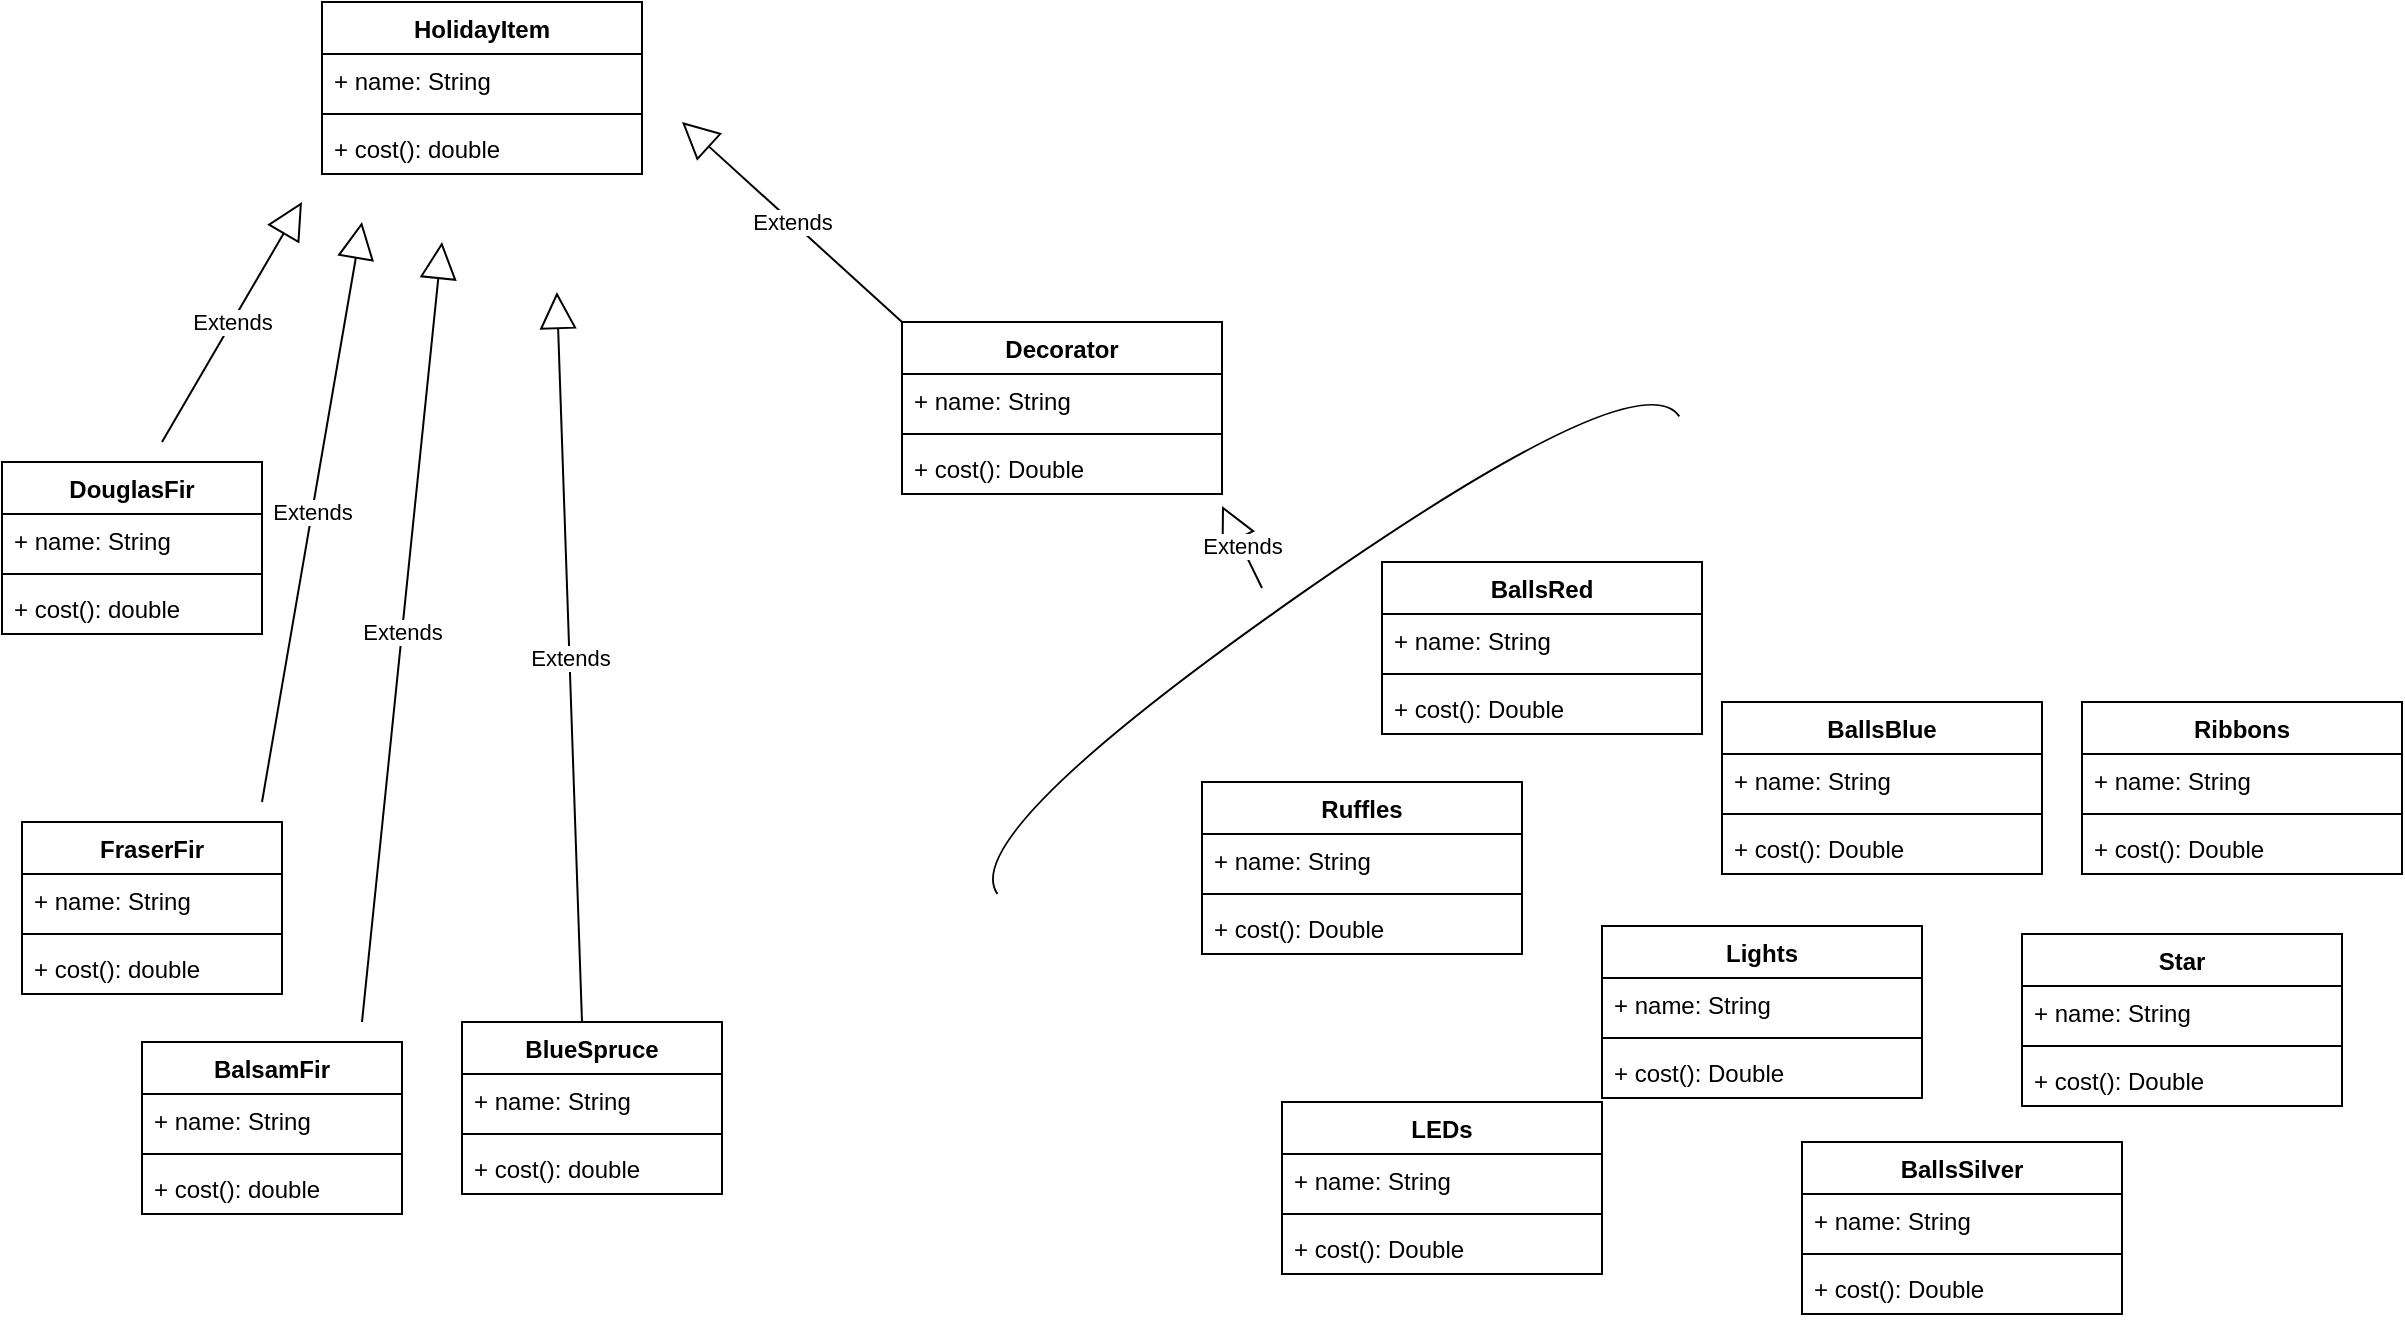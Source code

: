 <mxfile version="13.0.1" type="device"><diagram id="Bt27HaI6bKs_LqxglxV4" name="Page-1"><mxGraphModel dx="1396" dy="682" grid="1" gridSize="10" guides="1" tooltips="1" connect="1" arrows="1" fold="1" page="1" pageScale="1" pageWidth="1654" pageHeight="1169" math="0" shadow="0"><root><mxCell id="0"/><mxCell id="1" parent="0"/><mxCell id="FDLax4peNgH3gM4baNXv-1" value="HolidayItem" style="swimlane;fontStyle=1;align=center;verticalAlign=top;childLayout=stackLayout;horizontal=1;startSize=26;horizontalStack=0;resizeParent=1;resizeParentMax=0;resizeLast=0;collapsible=1;marginBottom=0;" vertex="1" parent="1"><mxGeometry x="160" y="80" width="160" height="86" as="geometry"/></mxCell><mxCell id="FDLax4peNgH3gM4baNXv-2" value="+ name: String" style="text;strokeColor=none;fillColor=none;align=left;verticalAlign=top;spacingLeft=4;spacingRight=4;overflow=hidden;rotatable=0;points=[[0,0.5],[1,0.5]];portConstraint=eastwest;" vertex="1" parent="FDLax4peNgH3gM4baNXv-1"><mxGeometry y="26" width="160" height="26" as="geometry"/></mxCell><mxCell id="FDLax4peNgH3gM4baNXv-3" value="" style="line;strokeWidth=1;fillColor=none;align=left;verticalAlign=middle;spacingTop=-1;spacingLeft=3;spacingRight=3;rotatable=0;labelPosition=right;points=[];portConstraint=eastwest;" vertex="1" parent="FDLax4peNgH3gM4baNXv-1"><mxGeometry y="52" width="160" height="8" as="geometry"/></mxCell><mxCell id="FDLax4peNgH3gM4baNXv-4" value="+ cost(): double" style="text;strokeColor=none;fillColor=none;align=left;verticalAlign=top;spacingLeft=4;spacingRight=4;overflow=hidden;rotatable=0;points=[[0,0.5],[1,0.5]];portConstraint=eastwest;" vertex="1" parent="FDLax4peNgH3gM4baNXv-1"><mxGeometry y="60" width="160" height="26" as="geometry"/></mxCell><mxCell id="FDLax4peNgH3gM4baNXv-5" value="Extends" style="endArrow=block;endSize=16;endFill=0;html=1;" edge="1" parent="1"><mxGeometry width="160" relative="1" as="geometry"><mxPoint x="80" y="300" as="sourcePoint"/><mxPoint x="150" y="180" as="targetPoint"/></mxGeometry></mxCell><mxCell id="FDLax4peNgH3gM4baNXv-6" value="Extends" style="endArrow=block;endSize=16;endFill=0;html=1;" edge="1" parent="1"><mxGeometry width="160" relative="1" as="geometry"><mxPoint x="130" y="480" as="sourcePoint"/><mxPoint x="180" y="190" as="targetPoint"/></mxGeometry></mxCell><mxCell id="FDLax4peNgH3gM4baNXv-7" value="Extends" style="endArrow=block;endSize=16;endFill=0;html=1;" edge="1" parent="1"><mxGeometry width="160" relative="1" as="geometry"><mxPoint x="180" y="590" as="sourcePoint"/><mxPoint x="220" y="200" as="targetPoint"/></mxGeometry></mxCell><mxCell id="FDLax4peNgH3gM4baNXv-8" value="Extends" style="endArrow=block;endSize=16;endFill=0;html=1;" edge="1" parent="1"><mxGeometry width="160" relative="1" as="geometry"><mxPoint x="450" y="240" as="sourcePoint"/><mxPoint x="340" y="140" as="targetPoint"/></mxGeometry></mxCell><mxCell id="FDLax4peNgH3gM4baNXv-10" value="DouglasFir" style="swimlane;fontStyle=1;align=center;verticalAlign=top;childLayout=stackLayout;horizontal=1;startSize=26;horizontalStack=0;resizeParent=1;resizeParentMax=0;resizeLast=0;collapsible=1;marginBottom=0;" vertex="1" parent="1"><mxGeometry y="310" width="130" height="86" as="geometry"/></mxCell><mxCell id="FDLax4peNgH3gM4baNXv-11" value="+ name: String" style="text;strokeColor=none;fillColor=none;align=left;verticalAlign=top;spacingLeft=4;spacingRight=4;overflow=hidden;rotatable=0;points=[[0,0.5],[1,0.5]];portConstraint=eastwest;" vertex="1" parent="FDLax4peNgH3gM4baNXv-10"><mxGeometry y="26" width="130" height="26" as="geometry"/></mxCell><mxCell id="FDLax4peNgH3gM4baNXv-12" value="" style="line;strokeWidth=1;fillColor=none;align=left;verticalAlign=middle;spacingTop=-1;spacingLeft=3;spacingRight=3;rotatable=0;labelPosition=right;points=[];portConstraint=eastwest;" vertex="1" parent="FDLax4peNgH3gM4baNXv-10"><mxGeometry y="52" width="130" height="8" as="geometry"/></mxCell><mxCell id="FDLax4peNgH3gM4baNXv-13" value="+ cost(): double" style="text;strokeColor=none;fillColor=none;align=left;verticalAlign=top;spacingLeft=4;spacingRight=4;overflow=hidden;rotatable=0;points=[[0,0.5],[1,0.5]];portConstraint=eastwest;" vertex="1" parent="FDLax4peNgH3gM4baNXv-10"><mxGeometry y="60" width="130" height="26" as="geometry"/></mxCell><mxCell id="FDLax4peNgH3gM4baNXv-14" value="FraserFir" style="swimlane;fontStyle=1;align=center;verticalAlign=top;childLayout=stackLayout;horizontal=1;startSize=26;horizontalStack=0;resizeParent=1;resizeParentMax=0;resizeLast=0;collapsible=1;marginBottom=0;" vertex="1" parent="1"><mxGeometry x="10" y="490" width="130" height="86" as="geometry"/></mxCell><mxCell id="FDLax4peNgH3gM4baNXv-15" value="+ name: String" style="text;strokeColor=none;fillColor=none;align=left;verticalAlign=top;spacingLeft=4;spacingRight=4;overflow=hidden;rotatable=0;points=[[0,0.5],[1,0.5]];portConstraint=eastwest;" vertex="1" parent="FDLax4peNgH3gM4baNXv-14"><mxGeometry y="26" width="130" height="26" as="geometry"/></mxCell><mxCell id="FDLax4peNgH3gM4baNXv-16" value="" style="line;strokeWidth=1;fillColor=none;align=left;verticalAlign=middle;spacingTop=-1;spacingLeft=3;spacingRight=3;rotatable=0;labelPosition=right;points=[];portConstraint=eastwest;" vertex="1" parent="FDLax4peNgH3gM4baNXv-14"><mxGeometry y="52" width="130" height="8" as="geometry"/></mxCell><mxCell id="FDLax4peNgH3gM4baNXv-17" value="+ cost(): double" style="text;strokeColor=none;fillColor=none;align=left;verticalAlign=top;spacingLeft=4;spacingRight=4;overflow=hidden;rotatable=0;points=[[0,0.5],[1,0.5]];portConstraint=eastwest;" vertex="1" parent="FDLax4peNgH3gM4baNXv-14"><mxGeometry y="60" width="130" height="26" as="geometry"/></mxCell><mxCell id="FDLax4peNgH3gM4baNXv-18" value="BalsamFir" style="swimlane;fontStyle=1;align=center;verticalAlign=top;childLayout=stackLayout;horizontal=1;startSize=26;horizontalStack=0;resizeParent=1;resizeParentMax=0;resizeLast=0;collapsible=1;marginBottom=0;" vertex="1" parent="1"><mxGeometry x="70" y="600" width="130" height="86" as="geometry"/></mxCell><mxCell id="FDLax4peNgH3gM4baNXv-19" value="+ name: String" style="text;strokeColor=none;fillColor=none;align=left;verticalAlign=top;spacingLeft=4;spacingRight=4;overflow=hidden;rotatable=0;points=[[0,0.5],[1,0.5]];portConstraint=eastwest;" vertex="1" parent="FDLax4peNgH3gM4baNXv-18"><mxGeometry y="26" width="130" height="26" as="geometry"/></mxCell><mxCell id="FDLax4peNgH3gM4baNXv-20" value="" style="line;strokeWidth=1;fillColor=none;align=left;verticalAlign=middle;spacingTop=-1;spacingLeft=3;spacingRight=3;rotatable=0;labelPosition=right;points=[];portConstraint=eastwest;" vertex="1" parent="FDLax4peNgH3gM4baNXv-18"><mxGeometry y="52" width="130" height="8" as="geometry"/></mxCell><mxCell id="FDLax4peNgH3gM4baNXv-21" value="+ cost(): double" style="text;strokeColor=none;fillColor=none;align=left;verticalAlign=top;spacingLeft=4;spacingRight=4;overflow=hidden;rotatable=0;points=[[0,0.5],[1,0.5]];portConstraint=eastwest;" vertex="1" parent="FDLax4peNgH3gM4baNXv-18"><mxGeometry y="60" width="130" height="26" as="geometry"/></mxCell><mxCell id="FDLax4peNgH3gM4baNXv-22" value="BlueSpruce" style="swimlane;fontStyle=1;align=center;verticalAlign=top;childLayout=stackLayout;horizontal=1;startSize=26;horizontalStack=0;resizeParent=1;resizeParentMax=0;resizeLast=0;collapsible=1;marginBottom=0;" vertex="1" parent="1"><mxGeometry x="230" y="590" width="130" height="86" as="geometry"/></mxCell><mxCell id="FDLax4peNgH3gM4baNXv-23" value="+ name: String" style="text;strokeColor=none;fillColor=none;align=left;verticalAlign=top;spacingLeft=4;spacingRight=4;overflow=hidden;rotatable=0;points=[[0,0.5],[1,0.5]];portConstraint=eastwest;" vertex="1" parent="FDLax4peNgH3gM4baNXv-22"><mxGeometry y="26" width="130" height="26" as="geometry"/></mxCell><mxCell id="FDLax4peNgH3gM4baNXv-24" value="" style="line;strokeWidth=1;fillColor=none;align=left;verticalAlign=middle;spacingTop=-1;spacingLeft=3;spacingRight=3;rotatable=0;labelPosition=right;points=[];portConstraint=eastwest;" vertex="1" parent="FDLax4peNgH3gM4baNXv-22"><mxGeometry y="52" width="130" height="8" as="geometry"/></mxCell><mxCell id="FDLax4peNgH3gM4baNXv-25" value="+ cost(): double" style="text;strokeColor=none;fillColor=none;align=left;verticalAlign=top;spacingLeft=4;spacingRight=4;overflow=hidden;rotatable=0;points=[[0,0.5],[1,0.5]];portConstraint=eastwest;" vertex="1" parent="FDLax4peNgH3gM4baNXv-22"><mxGeometry y="60" width="130" height="26" as="geometry"/></mxCell><mxCell id="FDLax4peNgH3gM4baNXv-30" value="Extends" style="endArrow=block;endSize=16;endFill=0;html=1;" edge="1" parent="1"><mxGeometry width="160" relative="1" as="geometry"><mxPoint x="290" y="590" as="sourcePoint"/><mxPoint x="277.436" y="225" as="targetPoint"/></mxGeometry></mxCell><mxCell id="FDLax4peNgH3gM4baNXv-39" value="Lights" style="swimlane;fontStyle=1;align=center;verticalAlign=top;childLayout=stackLayout;horizontal=1;startSize=26;horizontalStack=0;resizeParent=1;resizeParentMax=0;resizeLast=0;collapsible=1;marginBottom=0;" vertex="1" parent="1"><mxGeometry x="800" y="542" width="160" height="86" as="geometry"/></mxCell><mxCell id="FDLax4peNgH3gM4baNXv-40" value="+ name: String" style="text;strokeColor=none;fillColor=none;align=left;verticalAlign=top;spacingLeft=4;spacingRight=4;overflow=hidden;rotatable=0;points=[[0,0.5],[1,0.5]];portConstraint=eastwest;" vertex="1" parent="FDLax4peNgH3gM4baNXv-39"><mxGeometry y="26" width="160" height="26" as="geometry"/></mxCell><mxCell id="FDLax4peNgH3gM4baNXv-41" value="" style="line;strokeWidth=1;fillColor=none;align=left;verticalAlign=middle;spacingTop=-1;spacingLeft=3;spacingRight=3;rotatable=0;labelPosition=right;points=[];portConstraint=eastwest;" vertex="1" parent="FDLax4peNgH3gM4baNXv-39"><mxGeometry y="52" width="160" height="8" as="geometry"/></mxCell><mxCell id="FDLax4peNgH3gM4baNXv-42" value="+ cost(): Double" style="text;strokeColor=none;fillColor=none;align=left;verticalAlign=top;spacingLeft=4;spacingRight=4;overflow=hidden;rotatable=0;points=[[0,0.5],[1,0.5]];portConstraint=eastwest;" vertex="1" parent="FDLax4peNgH3gM4baNXv-39"><mxGeometry y="60" width="160" height="26" as="geometry"/></mxCell><mxCell id="FDLax4peNgH3gM4baNXv-59" value="LEDs" style="swimlane;fontStyle=1;align=center;verticalAlign=top;childLayout=stackLayout;horizontal=1;startSize=26;horizontalStack=0;resizeParent=1;resizeParentMax=0;resizeLast=0;collapsible=1;marginBottom=0;" vertex="1" parent="1"><mxGeometry x="640" y="630" width="160" height="86" as="geometry"/></mxCell><mxCell id="FDLax4peNgH3gM4baNXv-60" value="+ name: String" style="text;strokeColor=none;fillColor=none;align=left;verticalAlign=top;spacingLeft=4;spacingRight=4;overflow=hidden;rotatable=0;points=[[0,0.5],[1,0.5]];portConstraint=eastwest;" vertex="1" parent="FDLax4peNgH3gM4baNXv-59"><mxGeometry y="26" width="160" height="26" as="geometry"/></mxCell><mxCell id="FDLax4peNgH3gM4baNXv-61" value="" style="line;strokeWidth=1;fillColor=none;align=left;verticalAlign=middle;spacingTop=-1;spacingLeft=3;spacingRight=3;rotatable=0;labelPosition=right;points=[];portConstraint=eastwest;" vertex="1" parent="FDLax4peNgH3gM4baNXv-59"><mxGeometry y="52" width="160" height="8" as="geometry"/></mxCell><mxCell id="FDLax4peNgH3gM4baNXv-62" value="+ cost(): Double" style="text;strokeColor=none;fillColor=none;align=left;verticalAlign=top;spacingLeft=4;spacingRight=4;overflow=hidden;rotatable=0;points=[[0,0.5],[1,0.5]];portConstraint=eastwest;" vertex="1" parent="FDLax4peNgH3gM4baNXv-59"><mxGeometry y="60" width="160" height="26" as="geometry"/></mxCell><mxCell id="FDLax4peNgH3gM4baNXv-63" value="Extends" style="endArrow=block;endSize=16;endFill=0;html=1;" edge="1" parent="1"><mxGeometry width="160" relative="1" as="geometry"><mxPoint x="630" y="373" as="sourcePoint"/><mxPoint x="610" y="332" as="targetPoint"/></mxGeometry></mxCell><mxCell id="FDLax4peNgH3gM4baNXv-26" value="Decorator" style="swimlane;fontStyle=1;align=center;verticalAlign=top;childLayout=stackLayout;horizontal=1;startSize=26;horizontalStack=0;resizeParent=1;resizeParentMax=0;resizeLast=0;collapsible=1;marginBottom=0;" vertex="1" parent="1"><mxGeometry x="450" y="240" width="160" height="86" as="geometry"/></mxCell><mxCell id="FDLax4peNgH3gM4baNXv-27" value="+ name: String" style="text;strokeColor=none;fillColor=none;align=left;verticalAlign=top;spacingLeft=4;spacingRight=4;overflow=hidden;rotatable=0;points=[[0,0.5],[1,0.5]];portConstraint=eastwest;" vertex="1" parent="FDLax4peNgH3gM4baNXv-26"><mxGeometry y="26" width="160" height="26" as="geometry"/></mxCell><mxCell id="FDLax4peNgH3gM4baNXv-28" value="" style="line;strokeWidth=1;fillColor=none;align=left;verticalAlign=middle;spacingTop=-1;spacingLeft=3;spacingRight=3;rotatable=0;labelPosition=right;points=[];portConstraint=eastwest;" vertex="1" parent="FDLax4peNgH3gM4baNXv-26"><mxGeometry y="52" width="160" height="8" as="geometry"/></mxCell><mxCell id="FDLax4peNgH3gM4baNXv-29" value="+ cost(): Double" style="text;strokeColor=none;fillColor=none;align=left;verticalAlign=top;spacingLeft=4;spacingRight=4;overflow=hidden;rotatable=0;points=[[0,0.5],[1,0.5]];portConstraint=eastwest;" vertex="1" parent="FDLax4peNgH3gM4baNXv-26"><mxGeometry y="60" width="160" height="26" as="geometry"/></mxCell><mxCell id="FDLax4peNgH3gM4baNXv-31" value="Star" style="swimlane;fontStyle=1;align=center;verticalAlign=top;childLayout=stackLayout;horizontal=1;startSize=26;horizontalStack=0;resizeParent=1;resizeParentMax=0;resizeLast=0;collapsible=1;marginBottom=0;" vertex="1" parent="1"><mxGeometry x="1010" y="546" width="160" height="86" as="geometry"/></mxCell><mxCell id="FDLax4peNgH3gM4baNXv-32" value="+ name: String" style="text;strokeColor=none;fillColor=none;align=left;verticalAlign=top;spacingLeft=4;spacingRight=4;overflow=hidden;rotatable=0;points=[[0,0.5],[1,0.5]];portConstraint=eastwest;" vertex="1" parent="FDLax4peNgH3gM4baNXv-31"><mxGeometry y="26" width="160" height="26" as="geometry"/></mxCell><mxCell id="FDLax4peNgH3gM4baNXv-33" value="" style="line;strokeWidth=1;fillColor=none;align=left;verticalAlign=middle;spacingTop=-1;spacingLeft=3;spacingRight=3;rotatable=0;labelPosition=right;points=[];portConstraint=eastwest;" vertex="1" parent="FDLax4peNgH3gM4baNXv-31"><mxGeometry y="52" width="160" height="8" as="geometry"/></mxCell><mxCell id="FDLax4peNgH3gM4baNXv-34" value="+ cost(): Double" style="text;strokeColor=none;fillColor=none;align=left;verticalAlign=top;spacingLeft=4;spacingRight=4;overflow=hidden;rotatable=0;points=[[0,0.5],[1,0.5]];portConstraint=eastwest;" vertex="1" parent="FDLax4peNgH3gM4baNXv-31"><mxGeometry y="60" width="160" height="26" as="geometry"/></mxCell><mxCell id="FDLax4peNgH3gM4baNXv-51" value="BallsSilver" style="swimlane;fontStyle=1;align=center;verticalAlign=top;childLayout=stackLayout;horizontal=1;startSize=26;horizontalStack=0;resizeParent=1;resizeParentMax=0;resizeLast=0;collapsible=1;marginBottom=0;" vertex="1" parent="1"><mxGeometry x="900" y="650" width="160" height="86" as="geometry"/></mxCell><mxCell id="FDLax4peNgH3gM4baNXv-52" value="+ name: String" style="text;strokeColor=none;fillColor=none;align=left;verticalAlign=top;spacingLeft=4;spacingRight=4;overflow=hidden;rotatable=0;points=[[0,0.5],[1,0.5]];portConstraint=eastwest;" vertex="1" parent="FDLax4peNgH3gM4baNXv-51"><mxGeometry y="26" width="160" height="26" as="geometry"/></mxCell><mxCell id="FDLax4peNgH3gM4baNXv-53" value="" style="line;strokeWidth=1;fillColor=none;align=left;verticalAlign=middle;spacingTop=-1;spacingLeft=3;spacingRight=3;rotatable=0;labelPosition=right;points=[];portConstraint=eastwest;" vertex="1" parent="FDLax4peNgH3gM4baNXv-51"><mxGeometry y="52" width="160" height="8" as="geometry"/></mxCell><mxCell id="FDLax4peNgH3gM4baNXv-54" value="+ cost(): Double" style="text;strokeColor=none;fillColor=none;align=left;verticalAlign=top;spacingLeft=4;spacingRight=4;overflow=hidden;rotatable=0;points=[[0,0.5],[1,0.5]];portConstraint=eastwest;" vertex="1" parent="FDLax4peNgH3gM4baNXv-51"><mxGeometry y="60" width="160" height="26" as="geometry"/></mxCell><mxCell id="FDLax4peNgH3gM4baNXv-64" value="" style="shape=requiredInterface;html=1;verticalLabelPosition=bottom;rotation=-125;" vertex="1" parent="1"><mxGeometry x="640" y="183.75" width="35.8" height="416.25" as="geometry"/></mxCell><mxCell id="FDLax4peNgH3gM4baNXv-43" value="BallsRed" style="swimlane;fontStyle=1;align=center;verticalAlign=top;childLayout=stackLayout;horizontal=1;startSize=26;horizontalStack=0;resizeParent=1;resizeParentMax=0;resizeLast=0;collapsible=1;marginBottom=0;" vertex="1" parent="1"><mxGeometry x="690" y="360" width="160" height="86" as="geometry"/></mxCell><mxCell id="FDLax4peNgH3gM4baNXv-44" value="+ name: String" style="text;strokeColor=none;fillColor=none;align=left;verticalAlign=top;spacingLeft=4;spacingRight=4;overflow=hidden;rotatable=0;points=[[0,0.5],[1,0.5]];portConstraint=eastwest;" vertex="1" parent="FDLax4peNgH3gM4baNXv-43"><mxGeometry y="26" width="160" height="26" as="geometry"/></mxCell><mxCell id="FDLax4peNgH3gM4baNXv-45" value="" style="line;strokeWidth=1;fillColor=none;align=left;verticalAlign=middle;spacingTop=-1;spacingLeft=3;spacingRight=3;rotatable=0;labelPosition=right;points=[];portConstraint=eastwest;" vertex="1" parent="FDLax4peNgH3gM4baNXv-43"><mxGeometry y="52" width="160" height="8" as="geometry"/></mxCell><mxCell id="FDLax4peNgH3gM4baNXv-46" value="+ cost(): Double" style="text;strokeColor=none;fillColor=none;align=left;verticalAlign=top;spacingLeft=4;spacingRight=4;overflow=hidden;rotatable=0;points=[[0,0.5],[1,0.5]];portConstraint=eastwest;" vertex="1" parent="FDLax4peNgH3gM4baNXv-43"><mxGeometry y="60" width="160" height="26" as="geometry"/></mxCell><mxCell id="FDLax4peNgH3gM4baNXv-55" value="Ribbons" style="swimlane;fontStyle=1;align=center;verticalAlign=top;childLayout=stackLayout;horizontal=1;startSize=26;horizontalStack=0;resizeParent=1;resizeParentMax=0;resizeLast=0;collapsible=1;marginBottom=0;" vertex="1" parent="1"><mxGeometry x="1040" y="430" width="160" height="86" as="geometry"/></mxCell><mxCell id="FDLax4peNgH3gM4baNXv-56" value="+ name: String" style="text;strokeColor=none;fillColor=none;align=left;verticalAlign=top;spacingLeft=4;spacingRight=4;overflow=hidden;rotatable=0;points=[[0,0.5],[1,0.5]];portConstraint=eastwest;" vertex="1" parent="FDLax4peNgH3gM4baNXv-55"><mxGeometry y="26" width="160" height="26" as="geometry"/></mxCell><mxCell id="FDLax4peNgH3gM4baNXv-57" value="" style="line;strokeWidth=1;fillColor=none;align=left;verticalAlign=middle;spacingTop=-1;spacingLeft=3;spacingRight=3;rotatable=0;labelPosition=right;points=[];portConstraint=eastwest;" vertex="1" parent="FDLax4peNgH3gM4baNXv-55"><mxGeometry y="52" width="160" height="8" as="geometry"/></mxCell><mxCell id="FDLax4peNgH3gM4baNXv-58" value="+ cost(): Double" style="text;strokeColor=none;fillColor=none;align=left;verticalAlign=top;spacingLeft=4;spacingRight=4;overflow=hidden;rotatable=0;points=[[0,0.5],[1,0.5]];portConstraint=eastwest;" vertex="1" parent="FDLax4peNgH3gM4baNXv-55"><mxGeometry y="60" width="160" height="26" as="geometry"/></mxCell><mxCell id="FDLax4peNgH3gM4baNXv-35" value="Ruffles" style="swimlane;fontStyle=1;align=center;verticalAlign=top;childLayout=stackLayout;horizontal=1;startSize=26;horizontalStack=0;resizeParent=1;resizeParentMax=0;resizeLast=0;collapsible=1;marginBottom=0;" vertex="1" parent="1"><mxGeometry x="600" y="470" width="160" height="86" as="geometry"/></mxCell><mxCell id="FDLax4peNgH3gM4baNXv-36" value="+ name: String" style="text;strokeColor=none;fillColor=none;align=left;verticalAlign=top;spacingLeft=4;spacingRight=4;overflow=hidden;rotatable=0;points=[[0,0.5],[1,0.5]];portConstraint=eastwest;" vertex="1" parent="FDLax4peNgH3gM4baNXv-35"><mxGeometry y="26" width="160" height="26" as="geometry"/></mxCell><mxCell id="FDLax4peNgH3gM4baNXv-37" value="" style="line;strokeWidth=1;fillColor=none;align=left;verticalAlign=middle;spacingTop=-1;spacingLeft=3;spacingRight=3;rotatable=0;labelPosition=right;points=[];portConstraint=eastwest;" vertex="1" parent="FDLax4peNgH3gM4baNXv-35"><mxGeometry y="52" width="160" height="8" as="geometry"/></mxCell><mxCell id="FDLax4peNgH3gM4baNXv-38" value="+ cost(): Double" style="text;strokeColor=none;fillColor=none;align=left;verticalAlign=top;spacingLeft=4;spacingRight=4;overflow=hidden;rotatable=0;points=[[0,0.5],[1,0.5]];portConstraint=eastwest;" vertex="1" parent="FDLax4peNgH3gM4baNXv-35"><mxGeometry y="60" width="160" height="26" as="geometry"/></mxCell><mxCell id="FDLax4peNgH3gM4baNXv-47" value="BallsBlue" style="swimlane;fontStyle=1;align=center;verticalAlign=top;childLayout=stackLayout;horizontal=1;startSize=26;horizontalStack=0;resizeParent=1;resizeParentMax=0;resizeLast=0;collapsible=1;marginBottom=0;" vertex="1" parent="1"><mxGeometry x="860" y="430" width="160" height="86" as="geometry"/></mxCell><mxCell id="FDLax4peNgH3gM4baNXv-48" value="+ name: String" style="text;strokeColor=none;fillColor=none;align=left;verticalAlign=top;spacingLeft=4;spacingRight=4;overflow=hidden;rotatable=0;points=[[0,0.5],[1,0.5]];portConstraint=eastwest;" vertex="1" parent="FDLax4peNgH3gM4baNXv-47"><mxGeometry y="26" width="160" height="26" as="geometry"/></mxCell><mxCell id="FDLax4peNgH3gM4baNXv-49" value="" style="line;strokeWidth=1;fillColor=none;align=left;verticalAlign=middle;spacingTop=-1;spacingLeft=3;spacingRight=3;rotatable=0;labelPosition=right;points=[];portConstraint=eastwest;" vertex="1" parent="FDLax4peNgH3gM4baNXv-47"><mxGeometry y="52" width="160" height="8" as="geometry"/></mxCell><mxCell id="FDLax4peNgH3gM4baNXv-50" value="+ cost(): Double" style="text;strokeColor=none;fillColor=none;align=left;verticalAlign=top;spacingLeft=4;spacingRight=4;overflow=hidden;rotatable=0;points=[[0,0.5],[1,0.5]];portConstraint=eastwest;" vertex="1" parent="FDLax4peNgH3gM4baNXv-47"><mxGeometry y="60" width="160" height="26" as="geometry"/></mxCell></root></mxGraphModel></diagram></mxfile>